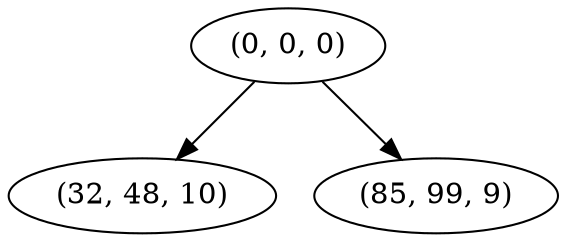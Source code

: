 digraph tree {
    "(0, 0, 0)";
    "(32, 48, 10)";
    "(85, 99, 9)";
    "(0, 0, 0)" -> "(32, 48, 10)";
    "(0, 0, 0)" -> "(85, 99, 9)";
}
